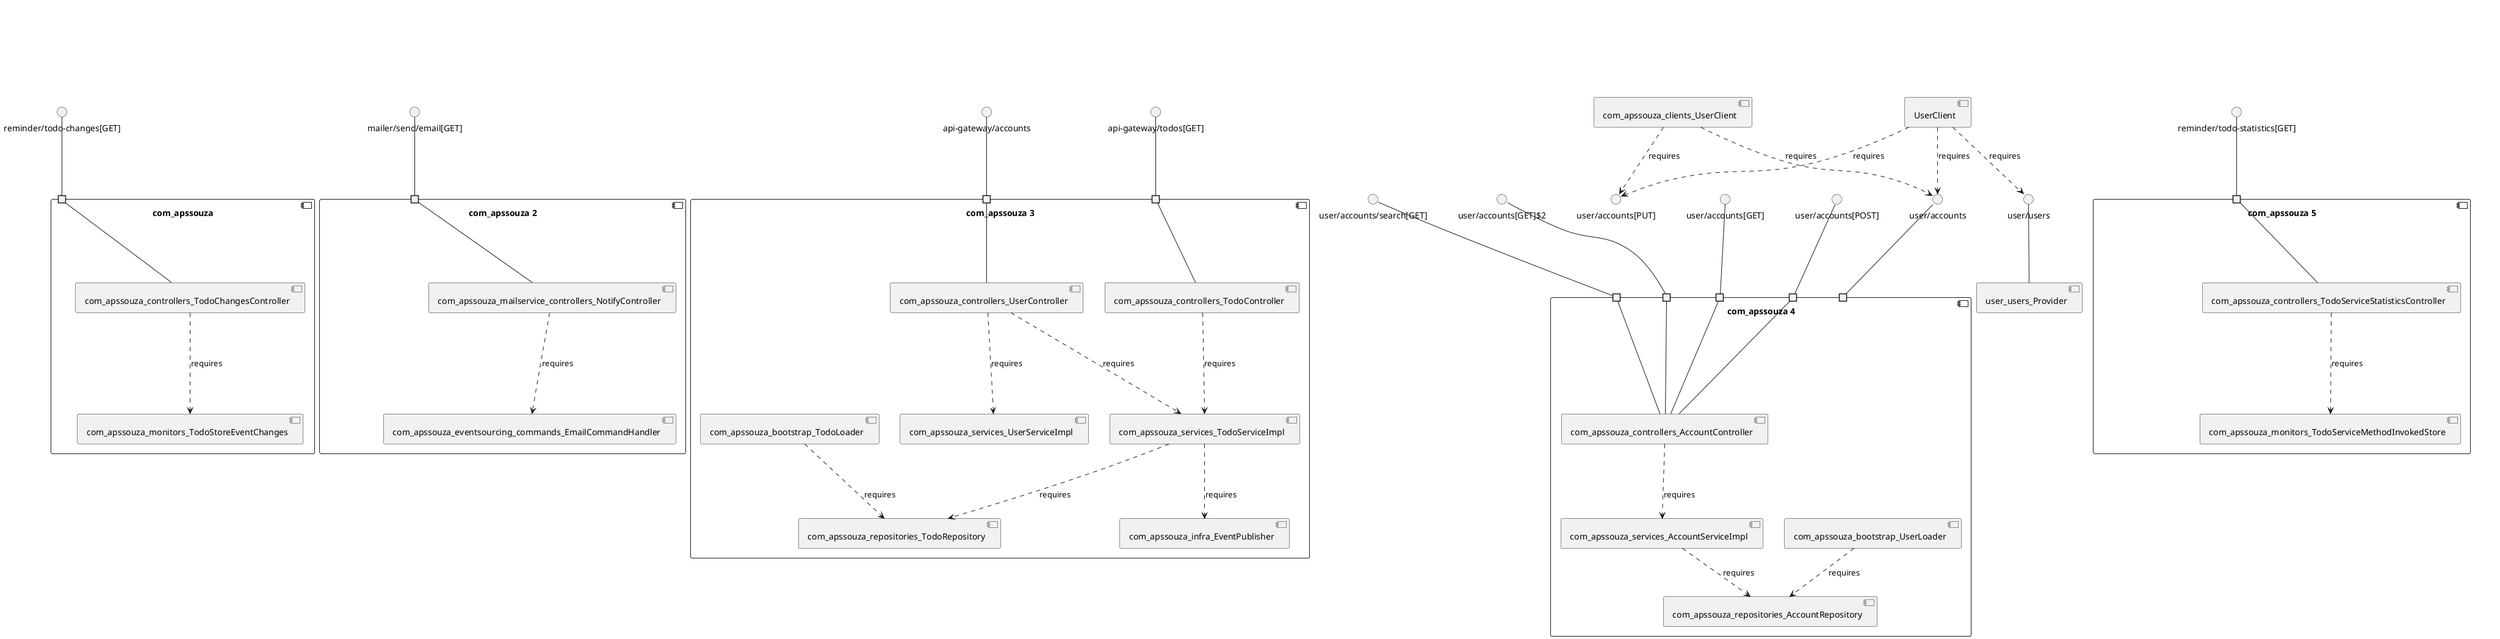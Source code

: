@startuml
skinparam fixCircleLabelOverlapping true
skinparam componentStyle uml2
component "com_apssouza\n\n\n\n\n\n" {
[com_apssouza_monitors_TodoStoreEventChanges]
[com_apssouza_controllers_TodoChangesController]
portin " " as com_apssouza_requires_reminder_todo_changes_GET_
[com_apssouza_controllers_TodoChangesController]..>[com_apssouza_monitors_TodoStoreEventChanges] : requires
"com_apssouza_requires_reminder_todo_changes_GET_"--[com_apssouza_controllers_TodoChangesController]
}
interface "reminder/todo-changes[GET]" as interface.reminder_todo_changes_GET_
interface.reminder_todo_changes_GET_--"com_apssouza_requires_reminder_todo_changes_GET_"
component "com_apssouza 2\n\n\n\n\n\n" {
[com_apssouza_eventsourcing_commands_EmailCommandHandler]
[com_apssouza_mailservice_controllers_NotifyController]
portin " " as com_apssouza_2_requires_mailer_send_email_GET_
[com_apssouza_mailservice_controllers_NotifyController]..>[com_apssouza_eventsourcing_commands_EmailCommandHandler] : requires
"com_apssouza_2_requires_mailer_send_email_GET_"--[com_apssouza_mailservice_controllers_NotifyController]
}
interface "mailer/send/email[GET]" as interface.mailer_send_email_GET_
interface.mailer_send_email_GET_--"com_apssouza_2_requires_mailer_send_email_GET_"
component "com_apssouza 3\n\n\n\n\n\n" {
[com_apssouza_services_TodoServiceImpl]
[com_apssouza_infra_EventPublisher]
[com_apssouza_controllers_TodoController]
[com_apssouza_services_UserServiceImpl]
[com_apssouza_bootstrap_TodoLoader]
[com_apssouza_controllers_UserController]
[com_apssouza_repositories_TodoRepository]
portin " " as com_apssouza_3_requires_api_gateway_todos_GET_
portin " " as com_apssouza_3_requires_api_gateway_accounts
[com_apssouza_bootstrap_TodoLoader]..>[com_apssouza_repositories_TodoRepository] : requires
[com_apssouza_services_TodoServiceImpl]..>[com_apssouza_infra_EventPublisher] : requires
[com_apssouza_controllers_UserController]..>[com_apssouza_services_TodoServiceImpl] : requires
[com_apssouza_controllers_TodoController]..>[com_apssouza_services_TodoServiceImpl] : requires
[com_apssouza_controllers_UserController]..>[com_apssouza_services_UserServiceImpl] : requires
[com_apssouza_services_TodoServiceImpl]..>[com_apssouza_repositories_TodoRepository] : requires
"com_apssouza_3_requires_api_gateway_accounts"--[com_apssouza_controllers_UserController]
"com_apssouza_3_requires_api_gateway_todos_GET_"--[com_apssouza_controllers_TodoController]
}
interface "api-gateway/accounts" as interface.api_gateway_accounts
interface.api_gateway_accounts--"com_apssouza_3_requires_api_gateway_accounts"
interface "api-gateway/todos[GET]" as interface.api_gateway_todos_GET_
interface.api_gateway_todos_GET_--"com_apssouza_3_requires_api_gateway_todos_GET_"
component "com_apssouza 4\n\n\n\n\n\n" {
[com_apssouza_bootstrap_UserLoader]
[com_apssouza_repositories_AccountRepository]
[com_apssouza_controllers_AccountController]
[com_apssouza_services_AccountServiceImpl]
portin " " as com_apssouza_4_requires_user_accounts_POST_
portin " " as com_apssouza_4_requires_user_accounts
portin " " as com_apssouza_4_requires_user_accounts_search_GET_
portin " " as com_apssouza_4_requires_user_accounts_GET_2
portin " " as com_apssouza_4_requires_user_accounts_GET_
[com_apssouza_bootstrap_UserLoader]..>[com_apssouza_repositories_AccountRepository] : requires
[com_apssouza_controllers_AccountController]..>[com_apssouza_services_AccountServiceImpl] : requires
[com_apssouza_services_AccountServiceImpl]..>[com_apssouza_repositories_AccountRepository] : requires
"com_apssouza_4_requires_user_accounts_POST_"--[com_apssouza_controllers_AccountController]
"com_apssouza_4_requires_user_accounts_GET_2"--[com_apssouza_controllers_AccountController]
"com_apssouza_4_requires_user_accounts_search_GET_"--[com_apssouza_controllers_AccountController]
"com_apssouza_4_requires_user_accounts_GET_"--[com_apssouza_controllers_AccountController]
}
interface "user/accounts[GET]$2" as interface.user_accounts_GET_2
interface.user_accounts_GET_2--"com_apssouza_4_requires_user_accounts_GET_2"
interface "user/accounts[GET]" as interface.user_accounts_GET_
interface.user_accounts_GET_--"com_apssouza_4_requires_user_accounts_GET_"
interface "user/accounts[POST]" as interface.user_accounts_POST_
interface.user_accounts_POST_--"com_apssouza_4_requires_user_accounts_POST_"
interface "user/accounts" as interface.user_accounts
interface.user_accounts--"com_apssouza_4_requires_user_accounts"
interface "user/accounts/search[GET]" as interface.user_accounts_search_GET_
interface.user_accounts_search_GET_--"com_apssouza_4_requires_user_accounts_search_GET_"
component "com_apssouza 5\n\n\n\n\n\n" {
[com_apssouza_monitors_TodoServiceMethodInvokedStore]
[com_apssouza_controllers_TodoServiceStatisticsController]
portin " " as com_apssouza_5_requires_reminder_todo_statistics_GET_
[com_apssouza_controllers_TodoServiceStatisticsController]..>[com_apssouza_monitors_TodoServiceMethodInvokedStore] : requires
"com_apssouza_5_requires_reminder_todo_statistics_GET_"--[com_apssouza_controllers_TodoServiceStatisticsController]
}
interface "reminder/todo-statistics[GET]" as interface.reminder_todo_statistics_GET_
interface.reminder_todo_statistics_GET_--"com_apssouza_5_requires_reminder_todo_statistics_GET_"
component "com_apssouza_eventsourcing\n\n\n\n\n\n" {
[com_apssouza_eventsourcing_services_EventSourcingServiceImpl]
[com_apssouza_eventsourcing_eventstore_EventSerializer]
[com_apssouza_eventsourcing_eventstore_EventStoreRepository]
[com_apssouza_eventsourcing_services_EventSourcingServiceImpl]..>[com_apssouza_eventsourcing_eventstore_EventStoreRepository] : requires
[com_apssouza_eventsourcing_services_EventSourcingServiceImpl]..>[com_apssouza_eventsourcing_eventstore_EventSerializer] : requires
}
component "com_apssouza_integrations_socket_TodoSocketController\n\n\n\n\n\n" {
[com_apssouza_integrations_socket_TodoSocketController]
}
component "com_apssouza_mailservice\n\n\n\n\n\n" {
[com_apssouza_mailservice_controllers_EmailController]
[com_apssouza_mailservice_repository_EmailRepository]
portin " " as com_apssouza_mailservice_requires_mailer_emails_GET_
[com_apssouza_mailservice_controllers_EmailController]..>[com_apssouza_mailservice_repository_EmailRepository] : requires
"com_apssouza_mailservice_requires_mailer_emails_GET_"--[com_apssouza_mailservice_controllers_EmailController]
}
interface "mailer/emails[GET]" as interface.mailer_emails_GET_
interface.mailer_emails_GET_--"com_apssouza_mailservice_requires_mailer_emails_GET_"
interface "reminder/todos" as interface.reminder_todos
interface.reminder_todos--[TodoController]
interface "user/accounts" as interface.user_accounts
[UserClient]..>interface.user_accounts : requires
interface "user/accounts[PUT]" as interface.user_accounts_PUT_
[UserClient]..>interface.user_accounts_PUT_ : requires
interface "user/users" as interface.user_users
[UserClient]..>interface.user_users : requires
interface "user/accounts" as interface.user_accounts
[com_apssouza_clients_UserClient]..>interface.user_accounts : requires
interface "user/accounts[PUT]" as interface.user_accounts_PUT_
[com_apssouza_clients_UserClient]..>interface.user_accounts_PUT_ : requires
interface "com_apssouza_eventsourcing_services_ApplicationEventPublisher" as interface.com_apssouza_eventsourcing_services_ApplicationEventPublisher
interface.com_apssouza_eventsourcing_services_ApplicationEventPublisher--[com_apssouza_eventsourcing_services_ApplicationEventPublisher_Provider]
interface "com_apssouza_infra_ApplicationEventPublisher" as interface.com_apssouza_infra_ApplicationEventPublisher
interface.com_apssouza_infra_ApplicationEventPublisher--[com_apssouza_infra_ApplicationEventPublisher_Provider]
interface "com_apssouza_infra_Source" as interface.com_apssouza_infra_Source
interface.com_apssouza_infra_Source--[com_apssouza_infra_Source_Provider]
interface "user/users" as interface.user_users
interface.user_users--[user_users_Provider]

@enduml
